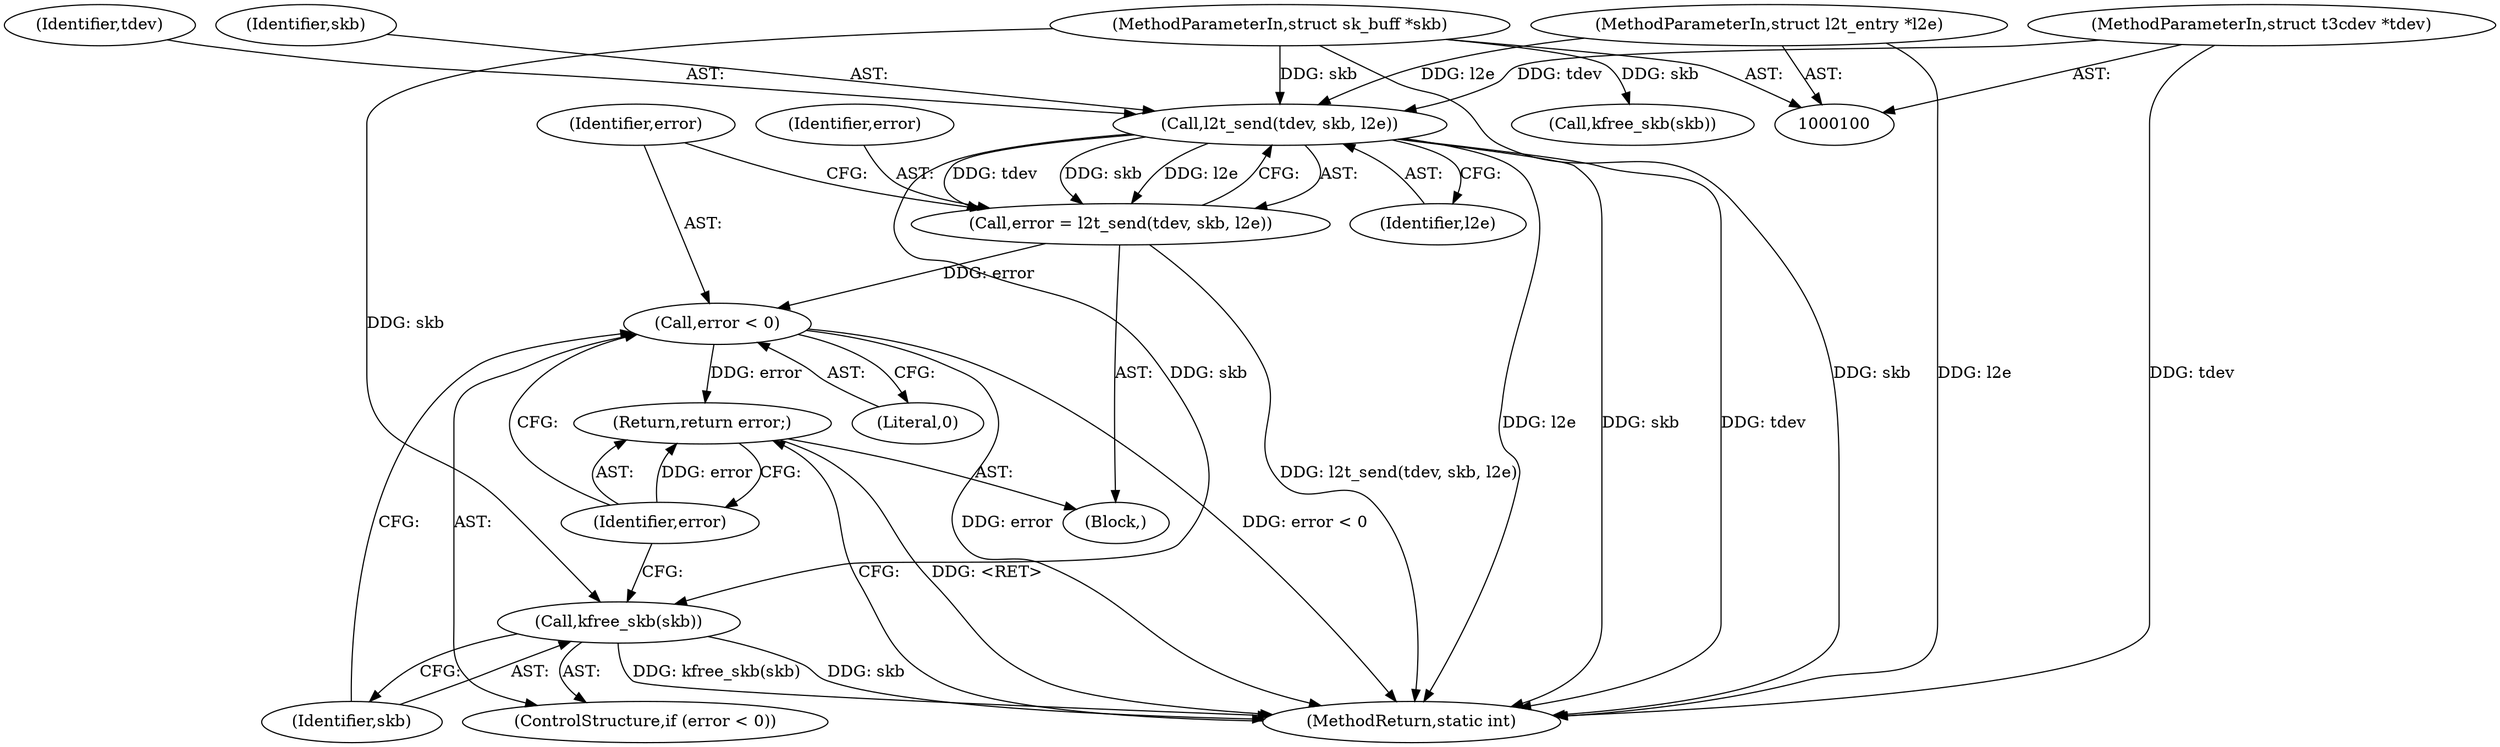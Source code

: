 digraph "1_linux_67f1aee6f45059fd6b0f5b0ecb2c97ad0451f6b3_0@API" {
"1000128" [label="(Call,l2t_send(tdev, skb, l2e))"];
"1000101" [label="(MethodParameterIn,struct t3cdev *tdev)"];
"1000102" [label="(MethodParameterIn,struct sk_buff *skb)"];
"1000103" [label="(MethodParameterIn,struct l2t_entry *l2e)"];
"1000126" [label="(Call,error = l2t_send(tdev, skb, l2e))"];
"1000133" [label="(Call,error < 0)"];
"1000138" [label="(Return,return error;)"];
"1000136" [label="(Call,kfree_skb(skb))"];
"1000130" [label="(Identifier,skb)"];
"1000102" [label="(MethodParameterIn,struct sk_buff *skb)"];
"1000138" [label="(Return,return error;)"];
"1000101" [label="(MethodParameterIn,struct t3cdev *tdev)"];
"1000136" [label="(Call,kfree_skb(skb))"];
"1000127" [label="(Identifier,error)"];
"1000133" [label="(Call,error < 0)"];
"1000140" [label="(MethodReturn,static int)"];
"1000135" [label="(Literal,0)"];
"1000129" [label="(Identifier,tdev)"];
"1000137" [label="(Identifier,skb)"];
"1000131" [label="(Identifier,l2e)"];
"1000128" [label="(Call,l2t_send(tdev, skb, l2e))"];
"1000134" [label="(Identifier,error)"];
"1000139" [label="(Identifier,error)"];
"1000103" [label="(MethodParameterIn,struct l2t_entry *l2e)"];
"1000126" [label="(Call,error = l2t_send(tdev, skb, l2e))"];
"1000104" [label="(Block,)"];
"1000132" [label="(ControlStructure,if (error < 0))"];
"1000121" [label="(Call,kfree_skb(skb))"];
"1000128" -> "1000126"  [label="AST: "];
"1000128" -> "1000131"  [label="CFG: "];
"1000129" -> "1000128"  [label="AST: "];
"1000130" -> "1000128"  [label="AST: "];
"1000131" -> "1000128"  [label="AST: "];
"1000126" -> "1000128"  [label="CFG: "];
"1000128" -> "1000140"  [label="DDG: skb"];
"1000128" -> "1000140"  [label="DDG: tdev"];
"1000128" -> "1000140"  [label="DDG: l2e"];
"1000128" -> "1000126"  [label="DDG: tdev"];
"1000128" -> "1000126"  [label="DDG: skb"];
"1000128" -> "1000126"  [label="DDG: l2e"];
"1000101" -> "1000128"  [label="DDG: tdev"];
"1000102" -> "1000128"  [label="DDG: skb"];
"1000103" -> "1000128"  [label="DDG: l2e"];
"1000128" -> "1000136"  [label="DDG: skb"];
"1000101" -> "1000100"  [label="AST: "];
"1000101" -> "1000140"  [label="DDG: tdev"];
"1000102" -> "1000100"  [label="AST: "];
"1000102" -> "1000140"  [label="DDG: skb"];
"1000102" -> "1000121"  [label="DDG: skb"];
"1000102" -> "1000136"  [label="DDG: skb"];
"1000103" -> "1000100"  [label="AST: "];
"1000103" -> "1000140"  [label="DDG: l2e"];
"1000126" -> "1000104"  [label="AST: "];
"1000127" -> "1000126"  [label="AST: "];
"1000134" -> "1000126"  [label="CFG: "];
"1000126" -> "1000140"  [label="DDG: l2t_send(tdev, skb, l2e)"];
"1000126" -> "1000133"  [label="DDG: error"];
"1000133" -> "1000132"  [label="AST: "];
"1000133" -> "1000135"  [label="CFG: "];
"1000134" -> "1000133"  [label="AST: "];
"1000135" -> "1000133"  [label="AST: "];
"1000137" -> "1000133"  [label="CFG: "];
"1000139" -> "1000133"  [label="CFG: "];
"1000133" -> "1000140"  [label="DDG: error"];
"1000133" -> "1000140"  [label="DDG: error < 0"];
"1000133" -> "1000138"  [label="DDG: error"];
"1000138" -> "1000104"  [label="AST: "];
"1000138" -> "1000139"  [label="CFG: "];
"1000139" -> "1000138"  [label="AST: "];
"1000140" -> "1000138"  [label="CFG: "];
"1000138" -> "1000140"  [label="DDG: <RET>"];
"1000139" -> "1000138"  [label="DDG: error"];
"1000136" -> "1000132"  [label="AST: "];
"1000136" -> "1000137"  [label="CFG: "];
"1000137" -> "1000136"  [label="AST: "];
"1000139" -> "1000136"  [label="CFG: "];
"1000136" -> "1000140"  [label="DDG: kfree_skb(skb)"];
"1000136" -> "1000140"  [label="DDG: skb"];
}
